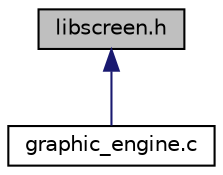 digraph "libscreen.h"
{
 // LATEX_PDF_SIZE
  edge [fontname="Helvetica",fontsize="10",labelfontname="Helvetica",labelfontsize="10"];
  node [fontname="Helvetica",fontsize="10",shape=record];
  Node1 [label="libscreen.h",height=0.2,width=0.4,color="black", fillcolor="grey75", style="filled", fontcolor="black",tooltip="It defines the screen interface."];
  Node1 -> Node2 [dir="back",color="midnightblue",fontsize="10",style="solid",fontname="Helvetica"];
  Node2 [label="graphic_engine.c",height=0.2,width=0.4,color="black", fillcolor="white", style="filled",URL="$graphic__engine_8c.html",tooltip="It defines a textual graphic engine."];
}
